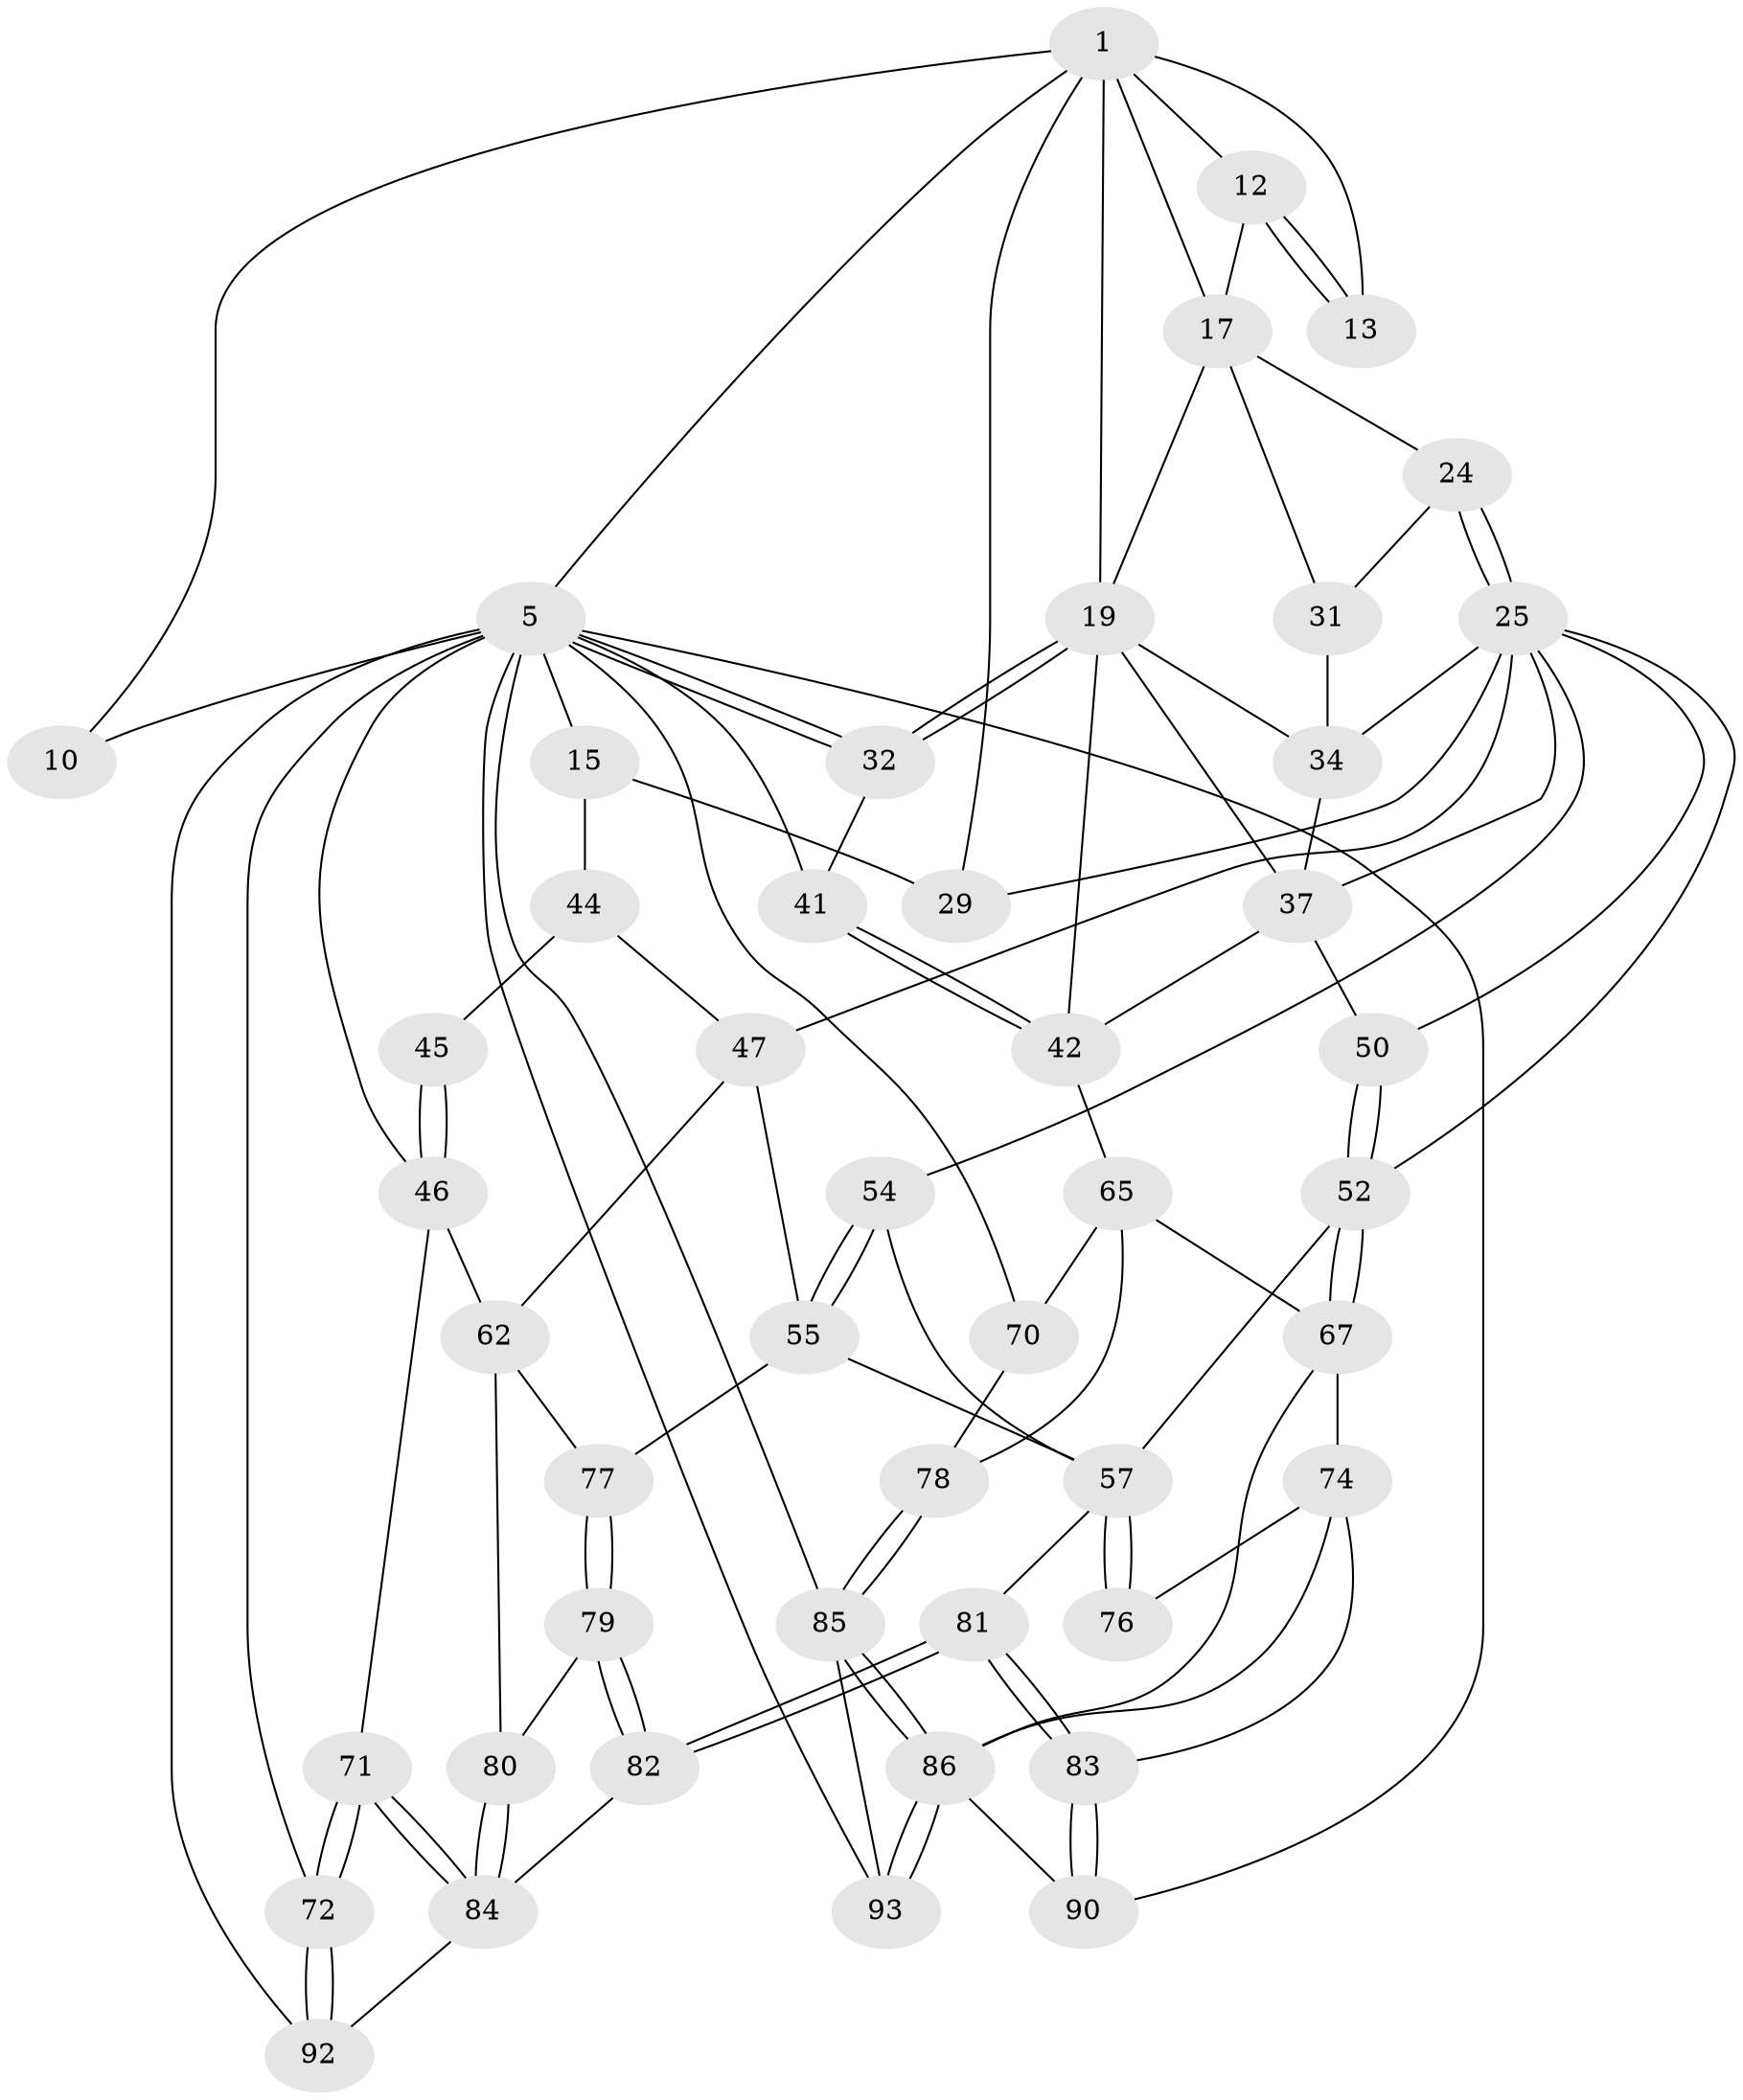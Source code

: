 // original degree distribution, {3: 0.021052631578947368, 4: 0.24210526315789474, 6: 0.21052631578947367, 5: 0.5263157894736842}
// Generated by graph-tools (version 1.1) at 2025/28/03/15/25 16:28:11]
// undirected, 47 vertices, 111 edges
graph export_dot {
graph [start="1"]
  node [color=gray90,style=filled];
  1 [pos="+0.3857238898919374+0",super="+8+2"];
  5 [pos="+1+0",super="+68+6"];
  10 [pos="+0.35450477426834387+0.14774186788174604"];
  12 [pos="+0.4947310134668707+0.1211684284141466"];
  13 [pos="+0.46583676170338073+0.12348650967342181"];
  15 [pos="+0.1786463679536752+0.14305523640710316",super="+33"];
  17 [pos="+0.7338103541529944+0",super="+18+23"];
  19 [pos="+0.9326868423023947+0.15130971409199073",super="+20"];
  24 [pos="+0.575620966399883+0.1988156668408807"];
  25 [pos="+0.5294652960954539+0.291250525139635",super="+39+26"];
  29 [pos="+0.3613999473063286+0.25342303825709633"];
  31 [pos="+0.664427380792655+0.1442959508166471"];
  32 [pos="+1+0",super="+40"];
  34 [pos="+0.7993477310056737+0.1923112907165153",super="+35"];
  37 [pos="+0.8716493114031988+0.30169164367484463",super="+49+38"];
  41 [pos="+1+0.36732077076165787"];
  42 [pos="+0.9564377601792684+0.3797840020681224",super="+51"];
  44 [pos="+0.19566054956819345+0.2344304562080044",super="+48"];
  45 [pos="+0.023338526508597426+0.32316340399995425"];
  46 [pos="+0+0.37119478865031647",super="+64"];
  47 [pos="+0.21754204024328402+0.4378988731429796",super="+56"];
  50 [pos="+0.7311217264827131+0.4086740835643523"];
  52 [pos="+0.6958094384831575+0.4657708951849833",super="+53"];
  54 [pos="+0.4025722198580603+0.34235570016918154"];
  55 [pos="+0.3157892632143699+0.5375269762780409",super="+61"];
  57 [pos="+0.5125488449048569+0.5063517605742951",super="+58"];
  62 [pos="+0.10714080648605628+0.516857671373629",super="+63"];
  65 [pos="+0.9030435718265635+0.5329999884212274",super="+66"];
  67 [pos="+0.7294750389401302+0.6291125044186172",super="+73"];
  70 [pos="+1+0.5992525998955366"];
  71 [pos="+0+0.9239416677160351"];
  72 [pos="+0+1"];
  74 [pos="+0.6220306076029678+0.6700741005954562",super="+75"];
  76 [pos="+0.4753071527944029+0.5999031222448024"];
  77 [pos="+0.199167068868669+0.658025396949415"];
  78 [pos="+0.8405892126786068+0.7002133466773534"];
  79 [pos="+0.155489483067991+0.7207174054423096"];
  80 [pos="+0.11636713462214679+0.7221841323166195"];
  81 [pos="+0.35228175954673063+0.8969177331080508"];
  82 [pos="+0.28115485653283634+0.8767940271938335"];
  83 [pos="+0.4273046395513739+0.9820588960416313"];
  84 [pos="+0.024589332583193443+0.8303059382703616",super="+91"];
  85 [pos="+0.8828447038113874+0.7560511772907972",super="+88"];
  86 [pos="+0.8032357468020503+0.913263140053133",super="+87"];
  90 [pos="+0.4404985349698756+1"];
  92 [pos="+0+1"];
  93 [pos="+0.8447973961592953+0.9687876141946226"];
  1 -- 10;
  1 -- 13 [weight=2];
  1 -- 29;
  1 -- 17;
  1 -- 19;
  1 -- 5;
  1 -- 12;
  5 -- 32;
  5 -- 32;
  5 -- 70;
  5 -- 72 [weight=2];
  5 -- 41;
  5 -- 90;
  5 -- 92;
  5 -- 93;
  5 -- 85;
  5 -- 10 [weight=2];
  5 -- 46;
  5 -- 15 [weight=2];
  12 -- 13;
  12 -- 13;
  12 -- 17;
  15 -- 44;
  15 -- 29;
  17 -- 24;
  17 -- 31;
  17 -- 19;
  19 -- 32 [weight=2];
  19 -- 32;
  19 -- 34;
  19 -- 37;
  19 -- 42;
  24 -- 25;
  24 -- 25;
  24 -- 31;
  25 -- 34;
  25 -- 50;
  25 -- 37;
  25 -- 52;
  25 -- 54;
  25 -- 29;
  25 -- 47;
  31 -- 34;
  32 -- 41;
  34 -- 37;
  37 -- 50;
  37 -- 42;
  41 -- 42;
  41 -- 42;
  42 -- 65;
  44 -- 45 [weight=2];
  44 -- 47;
  45 -- 46;
  45 -- 46;
  46 -- 62;
  46 -- 71;
  47 -- 55;
  47 -- 62;
  50 -- 52;
  50 -- 52;
  52 -- 67;
  52 -- 67;
  52 -- 57;
  54 -- 55;
  54 -- 55;
  54 -- 57;
  55 -- 57;
  55 -- 77;
  57 -- 76 [weight=2];
  57 -- 76;
  57 -- 81;
  62 -- 77;
  62 -- 80;
  65 -- 70;
  65 -- 67;
  65 -- 78;
  67 -- 74;
  67 -- 86;
  70 -- 78;
  71 -- 72;
  71 -- 72;
  71 -- 84;
  71 -- 84;
  72 -- 92;
  72 -- 92;
  74 -- 83;
  74 -- 76;
  74 -- 86;
  77 -- 79;
  77 -- 79;
  78 -- 85;
  78 -- 85;
  79 -- 80;
  79 -- 82;
  79 -- 82;
  80 -- 84;
  80 -- 84;
  81 -- 82;
  81 -- 82;
  81 -- 83;
  81 -- 83;
  82 -- 84;
  83 -- 90;
  83 -- 90;
  84 -- 92;
  85 -- 86;
  85 -- 86;
  85 -- 93;
  86 -- 93;
  86 -- 93;
  86 -- 90;
}
